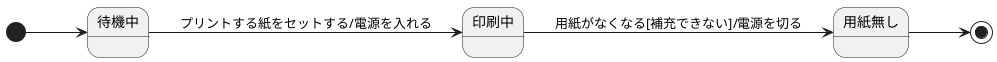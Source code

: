 @startuml 演習6-1
left to right direction
[*] --> 待機中
待機中 --> 印刷中 : プリントする紙をセットする/電源を入れる
印刷中 --> 用紙無し : 用紙がなくなる[補充できない]/電源を切る
用紙無し --> [*]
@enduml
